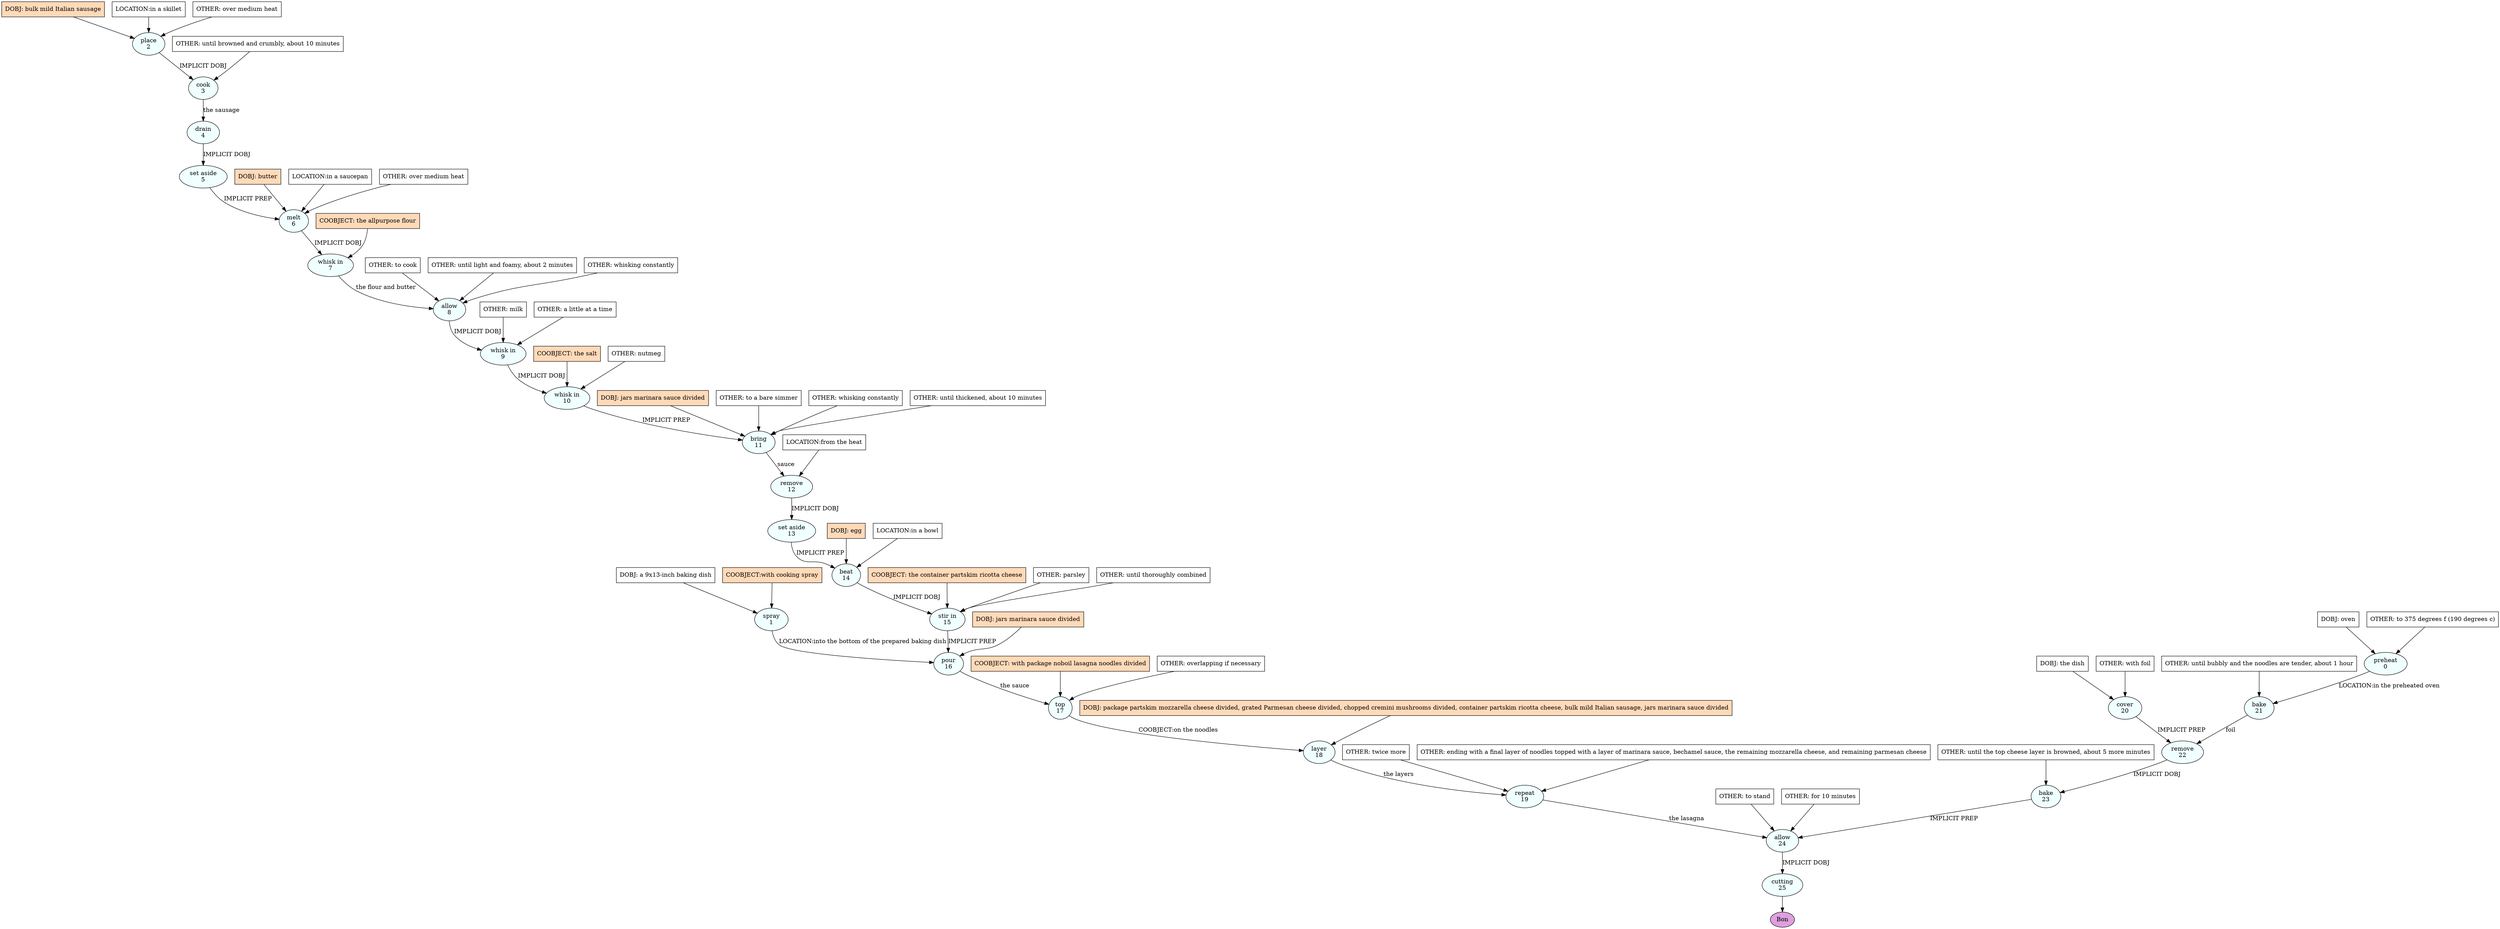 digraph recipe {
E0[label="preheat
0", shape=oval, style=filled, fillcolor=azure]
E1[label="spray
1", shape=oval, style=filled, fillcolor=azure]
E2[label="place
2", shape=oval, style=filled, fillcolor=azure]
E3[label="cook
3", shape=oval, style=filled, fillcolor=azure]
E4[label="drain
4", shape=oval, style=filled, fillcolor=azure]
E5[label="set aside
5", shape=oval, style=filled, fillcolor=azure]
E6[label="melt
6", shape=oval, style=filled, fillcolor=azure]
E7[label="whisk in
7", shape=oval, style=filled, fillcolor=azure]
E8[label="allow
8", shape=oval, style=filled, fillcolor=azure]
E9[label="whisk in
9", shape=oval, style=filled, fillcolor=azure]
E10[label="whisk in
10", shape=oval, style=filled, fillcolor=azure]
E11[label="bring
11", shape=oval, style=filled, fillcolor=azure]
E12[label="remove
12", shape=oval, style=filled, fillcolor=azure]
E13[label="set aside
13", shape=oval, style=filled, fillcolor=azure]
E14[label="beat
14", shape=oval, style=filled, fillcolor=azure]
E15[label="stir in
15", shape=oval, style=filled, fillcolor=azure]
E16[label="pour
16", shape=oval, style=filled, fillcolor=azure]
E17[label="top
17", shape=oval, style=filled, fillcolor=azure]
E18[label="layer
18", shape=oval, style=filled, fillcolor=azure]
E19[label="repeat
19", shape=oval, style=filled, fillcolor=azure]
E20[label="cover
20", shape=oval, style=filled, fillcolor=azure]
E21[label="bake
21", shape=oval, style=filled, fillcolor=azure]
E22[label="remove
22", shape=oval, style=filled, fillcolor=azure]
E23[label="bake
23", shape=oval, style=filled, fillcolor=azure]
E24[label="allow
24", shape=oval, style=filled, fillcolor=azure]
E25[label="cutting
25", shape=oval, style=filled, fillcolor=azure]
D1[label="DOBJ: a 9x13-inch baking dish", shape=box, style=filled, fillcolor=white]
D1 -> E1
P1_0[label="COOBJECT:with cooking spray", shape=box, style=filled, fillcolor=peachpuff]
P1_0 -> E1
D20[label="DOBJ: the dish", shape=box, style=filled, fillcolor=white]
D20 -> E20
O20_0[label="OTHER: with foil", shape=box, style=filled, fillcolor=white]
O20_0 -> E20
D2[label="DOBJ: bulk mild Italian sausage", shape=box, style=filled, fillcolor=peachpuff]
D2 -> E2
P2_0[label="LOCATION:in a skillet", shape=box, style=filled, fillcolor=white]
P2_0 -> E2
O2_0[label="OTHER: over medium heat", shape=box, style=filled, fillcolor=white]
O2_0 -> E2
D0[label="DOBJ: oven", shape=box, style=filled, fillcolor=white]
D0 -> E0
O0_0[label="OTHER: to 375 degrees f (190 degrees c)", shape=box, style=filled, fillcolor=white]
O0_0 -> E0
E2 -> E3 [label="IMPLICIT DOBJ"]
O3_0_0[label="OTHER: until browned and crumbly, about 10 minutes", shape=box, style=filled, fillcolor=white]
O3_0_0 -> E3
E3 -> E4 [label="the sausage"]
E4 -> E5 [label="IMPLICIT DOBJ"]
D6_ing[label="DOBJ: butter", shape=box, style=filled, fillcolor=peachpuff]
D6_ing -> E6
E5 -> E6 [label="IMPLICIT PREP"]
P6_1_0[label="LOCATION:in a saucepan", shape=box, style=filled, fillcolor=white]
P6_1_0 -> E6
O6_0_0[label="OTHER: over medium heat", shape=box, style=filled, fillcolor=white]
O6_0_0 -> E6
E6 -> E7 [label="IMPLICIT DOBJ"]
P7_0_ing[label="COOBJECT: the allpurpose flour", shape=box, style=filled, fillcolor=peachpuff]
P7_0_ing -> E7
E7 -> E8 [label="the flour and butter"]
O8_0_0[label="OTHER: to cook", shape=box, style=filled, fillcolor=white]
O8_0_0 -> E8
O8_1_0[label="OTHER: until light and foamy, about 2 minutes", shape=box, style=filled, fillcolor=white]
O8_1_0 -> E8
O8_2_0[label="OTHER: whisking constantly", shape=box, style=filled, fillcolor=white]
O8_2_0 -> E8
E8 -> E9 [label="IMPLICIT DOBJ"]
O9_0_0[label="OTHER: milk", shape=box, style=filled, fillcolor=white]
O9_0_0 -> E9
O9_1_0[label="OTHER: a little at a time", shape=box, style=filled, fillcolor=white]
O9_1_0 -> E9
E9 -> E10 [label="IMPLICIT DOBJ"]
P10_0_ing[label="COOBJECT: the salt", shape=box, style=filled, fillcolor=peachpuff]
P10_0_ing -> E10
O10_0_0[label="OTHER: nutmeg", shape=box, style=filled, fillcolor=white]
O10_0_0 -> E10
D11_ing[label="DOBJ: jars marinara sauce divided", shape=box, style=filled, fillcolor=peachpuff]
D11_ing -> E11
E10 -> E11 [label="IMPLICIT PREP"]
O11_0_0[label="OTHER: to a bare simmer", shape=box, style=filled, fillcolor=white]
O11_0_0 -> E11
O11_1_0[label="OTHER: whisking constantly", shape=box, style=filled, fillcolor=white]
O11_1_0 -> E11
O11_2_0[label="OTHER: until thickened, about 10 minutes", shape=box, style=filled, fillcolor=white]
O11_2_0 -> E11
E11 -> E12 [label="sauce"]
P12_0_0[label="LOCATION:from the heat", shape=box, style=filled, fillcolor=white]
P12_0_0 -> E12
E12 -> E13 [label="IMPLICIT DOBJ"]
D14_ing[label="DOBJ: egg", shape=box, style=filled, fillcolor=peachpuff]
D14_ing -> E14
E13 -> E14 [label="IMPLICIT PREP"]
P14_1_0[label="LOCATION:in a bowl", shape=box, style=filled, fillcolor=white]
P14_1_0 -> E14
E14 -> E15 [label="IMPLICIT DOBJ"]
P15_0_ing[label="COOBJECT: the container partskim ricotta cheese", shape=box, style=filled, fillcolor=peachpuff]
P15_0_ing -> E15
O15_0_0[label="OTHER: parsley", shape=box, style=filled, fillcolor=white]
O15_0_0 -> E15
O15_1_0[label="OTHER: until thoroughly combined", shape=box, style=filled, fillcolor=white]
O15_1_0 -> E15
D16_ing[label="DOBJ: jars marinara sauce divided", shape=box, style=filled, fillcolor=peachpuff]
D16_ing -> E16
E15 -> E16 [label="IMPLICIT PREP"]
E1 -> E16 [label="LOCATION:into the bottom of the prepared baking dish"]
E16 -> E17 [label="the sauce"]
P17_0_ing[label="COOBJECT: with package noboil lasagna noodles divided", shape=box, style=filled, fillcolor=peachpuff]
P17_0_ing -> E17
O17_0_0[label="OTHER: overlapping if necessary", shape=box, style=filled, fillcolor=white]
O17_0_0 -> E17
D18_ing[label="DOBJ: package partskim mozzarella cheese divided, grated Parmesan cheese divided, chopped cremini mushrooms divided, container partskim ricotta cheese, bulk mild Italian sausage, jars marinara sauce divided", shape=box, style=filled, fillcolor=peachpuff]
D18_ing -> E18
E17 -> E18 [label="COOBJECT:on the noodles"]
E18 -> E19 [label="the layers"]
O19_0_0[label="OTHER: twice more", shape=box, style=filled, fillcolor=white]
O19_0_0 -> E19
O19_1_0[label="OTHER: ending with a final layer of noodles topped with a layer of marinara sauce, bechamel sauce, the remaining mozzarella cheese, and remaining parmesan cheese", shape=box, style=filled, fillcolor=white]
O19_1_0 -> E19
E0 -> E21 [label="LOCATION:in the preheated oven"]
O21_0_0[label="OTHER: until bubbly and the noodles are tender, about 1 hour", shape=box, style=filled, fillcolor=white]
O21_0_0 -> E21
E21 -> E22 [label="foil"]
E20 -> E22 [label="IMPLICIT PREP"]
E22 -> E23 [label="IMPLICIT DOBJ"]
O23_0_0[label="OTHER: until the top cheese layer is browned, about 5 more minutes", shape=box, style=filled, fillcolor=white]
O23_0_0 -> E23
E19 -> E24 [label="the lasagna"]
E23 -> E24 [label="IMPLICIT PREP"]
O24_0_0[label="OTHER: to stand", shape=box, style=filled, fillcolor=white]
O24_0_0 -> E24
O24_1_0[label="OTHER: for 10 minutes", shape=box, style=filled, fillcolor=white]
O24_1_0 -> E24
E24 -> E25 [label="IMPLICIT DOBJ"]
EOR[label="Bon", shape=oval, style=filled, fillcolor=plum]
E25 -> EOR
}
